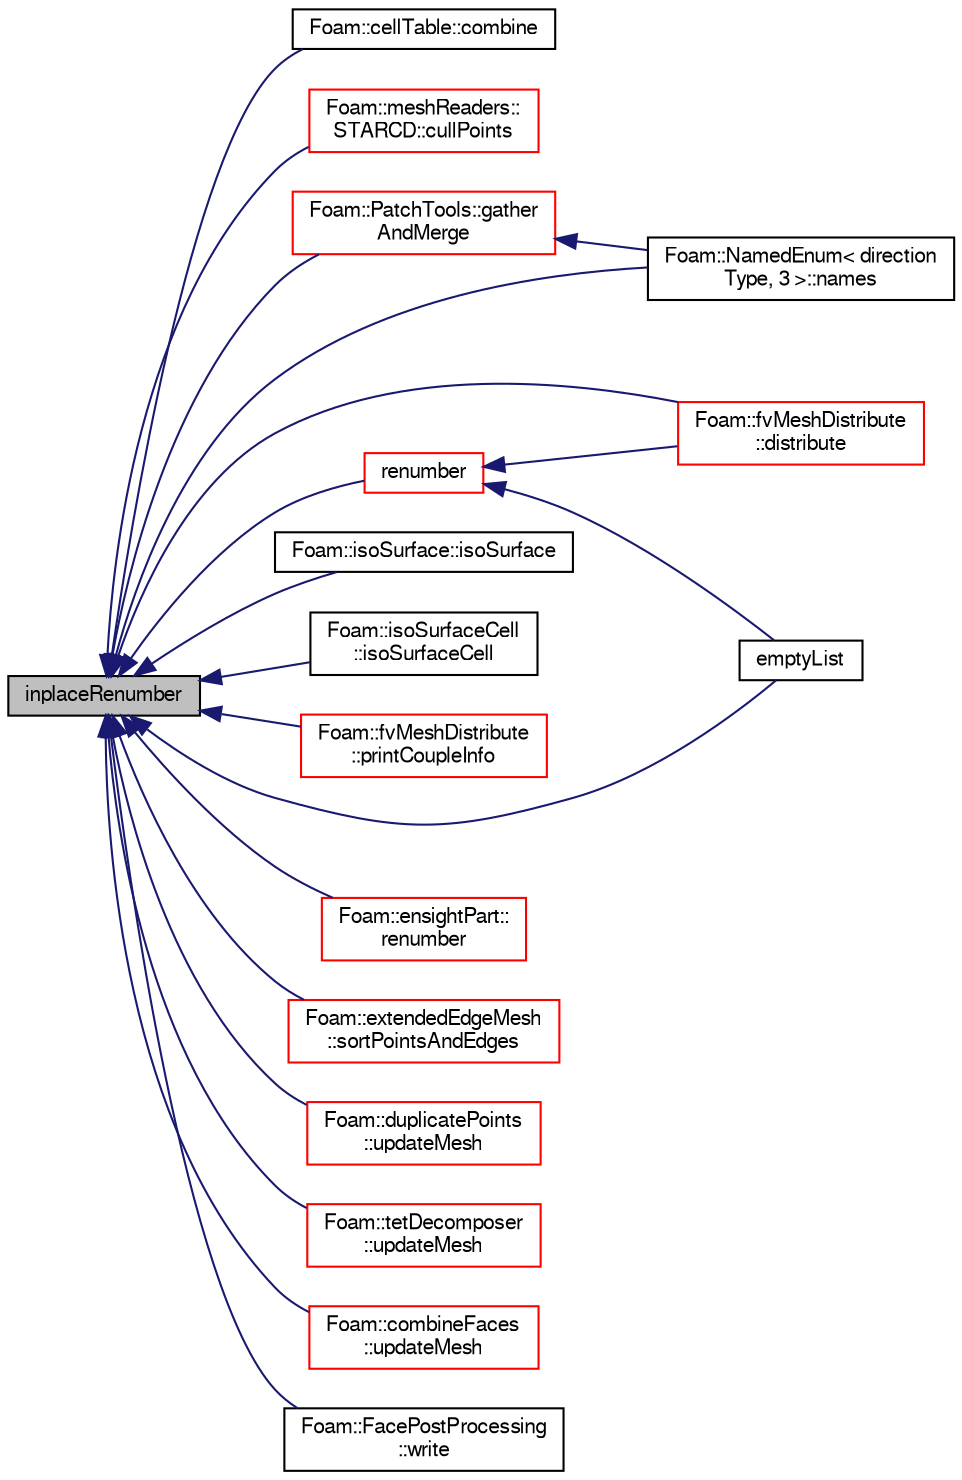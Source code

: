 digraph "inplaceRenumber"
{
  bgcolor="transparent";
  edge [fontname="FreeSans",fontsize="10",labelfontname="FreeSans",labelfontsize="10"];
  node [fontname="FreeSans",fontsize="10",shape=record];
  rankdir="LR";
  Node8628 [label="inplaceRenumber",height=0.2,width=0.4,color="black", fillcolor="grey75", style="filled", fontcolor="black"];
  Node8628 -> Node8629 [dir="back",color="midnightblue",fontsize="10",style="solid",fontname="FreeSans"];
  Node8629 [label="Foam::cellTable::combine",height=0.2,width=0.4,color="black",URL="$a21342.html#a8f772dc348dc8f16911640a1c4157cb2",tooltip="Combine tableIds together. "];
  Node8628 -> Node8630 [dir="back",color="midnightblue",fontsize="10",style="solid",fontname="FreeSans"];
  Node8630 [label="Foam::meshReaders::\lSTARCD::cullPoints",height=0.2,width=0.4,color="red",URL="$a21334.html#a9cf5a7beabb5d847accad5ac5db12d89",tooltip="Remove unused points. "];
  Node8628 -> Node8632 [dir="back",color="midnightblue",fontsize="10",style="solid",fontname="FreeSans"];
  Node8632 [label="Foam::fvMeshDistribute\l::distribute",height=0.2,width=0.4,color="red",URL="$a21454.html#acb11a389cf765470aea69d37a526cf1f",tooltip="Send cells to neighbours according to distribution. "];
  Node8628 -> Node8642 [dir="back",color="midnightblue",fontsize="10",style="solid",fontname="FreeSans"];
  Node8642 [label="emptyList",height=0.2,width=0.4,color="black",URL="$a21124.html#aac3dd6ff6f51f3841ba88a3adb29e073",tooltip="Return reference to zero-sized list. Compare to List::null() which returns. "];
  Node8628 -> Node8643 [dir="back",color="midnightblue",fontsize="10",style="solid",fontname="FreeSans"];
  Node8643 [label="Foam::PatchTools::gather\lAndMerge",height=0.2,width=0.4,color="red",URL="$a27526.html#a5bb23f3c6784eb0278a73cd0297be66a",tooltip="Gather points and faces onto master and merge into single patch. "];
  Node8643 -> Node8644 [dir="back",color="midnightblue",fontsize="10",style="solid",fontname="FreeSans"];
  Node8644 [label="Foam::NamedEnum\< direction\lType, 3 \>::names",height=0.2,width=0.4,color="black",URL="$a25998.html#a7350da3a0edd92cd11e6c479c9967dc8"];
  Node8628 -> Node8646 [dir="back",color="midnightblue",fontsize="10",style="solid",fontname="FreeSans"];
  Node8646 [label="Foam::isoSurface::isoSurface",height=0.2,width=0.4,color="black",URL="$a29346.html#a2d3f6322d0523951b389b2245851396f",tooltip="Construct from cell values and point values. Uses boundaryField. "];
  Node8628 -> Node8647 [dir="back",color="midnightblue",fontsize="10",style="solid",fontname="FreeSans"];
  Node8647 [label="Foam::isoSurfaceCell\l::isoSurfaceCell",height=0.2,width=0.4,color="black",URL="$a29350.html#a493a4ed208fd259e349c3f01290ccccc",tooltip="Construct from dictionary. "];
  Node8628 -> Node8644 [dir="back",color="midnightblue",fontsize="10",style="solid",fontname="FreeSans"];
  Node8628 -> Node8648 [dir="back",color="midnightblue",fontsize="10",style="solid",fontname="FreeSans"];
  Node8648 [label="Foam::fvMeshDistribute\l::printCoupleInfo",height=0.2,width=0.4,color="red",URL="$a21454.html#a0b2e9e5ba94679bbc5d807ecf02687e2",tooltip="Print some info on coupling data. "];
  Node8628 -> Node8650 [dir="back",color="midnightblue",fontsize="10",style="solid",fontname="FreeSans"];
  Node8650 [label="renumber",height=0.2,width=0.4,color="red",URL="$a21124.html#a495791c4d9e97a9fb63adc1124e336dd",tooltip="Renumber the values (not the indices) of a list. "];
  Node8650 -> Node8632 [dir="back",color="midnightblue",fontsize="10",style="solid",fontname="FreeSans"];
  Node8650 -> Node8642 [dir="back",color="midnightblue",fontsize="10",style="solid",fontname="FreeSans"];
  Node8628 -> Node8666 [dir="back",color="midnightblue",fontsize="10",style="solid",fontname="FreeSans"];
  Node8666 [label="Foam::ensightPart::\lrenumber",height=0.2,width=0.4,color="red",URL="$a21306.html#a62eac707d87891019fda9569c2682cf9",tooltip="renumber elements "];
  Node8628 -> Node8670 [dir="back",color="midnightblue",fontsize="10",style="solid",fontname="FreeSans"];
  Node8670 [label="Foam::extendedEdgeMesh\l::sortPointsAndEdges",height=0.2,width=0.4,color="red",URL="$a21786.html#a35042787bb1f37f3e2695d3b48e313b0"];
  Node8628 -> Node8672 [dir="back",color="midnightblue",fontsize="10",style="solid",fontname="FreeSans"];
  Node8672 [label="Foam::duplicatePoints\l::updateMesh",height=0.2,width=0.4,color="red",URL="$a21638.html#ad57565956fd4064299f4bd3c4eebb1d4",tooltip="Force recalculation of locally stored data on topological change. "];
  Node8628 -> Node8674 [dir="back",color="midnightblue",fontsize="10",style="solid",fontname="FreeSans"];
  Node8674 [label="Foam::tetDecomposer\l::updateMesh",height=0.2,width=0.4,color="red",URL="$a21726.html#ad57565956fd4064299f4bd3c4eebb1d4",tooltip="Force recalculation of locally stored data on topological change. "];
  Node8628 -> Node8676 [dir="back",color="midnightblue",fontsize="10",style="solid",fontname="FreeSans"];
  Node8676 [label="Foam::combineFaces\l::updateMesh",height=0.2,width=0.4,color="red",URL="$a21634.html#ad57565956fd4064299f4bd3c4eebb1d4",tooltip="Force recalculation of locally stored data on topological change. "];
  Node8628 -> Node8677 [dir="back",color="midnightblue",fontsize="10",style="solid",fontname="FreeSans"];
  Node8677 [label="Foam::FacePostProcessing\l::write",height=0.2,width=0.4,color="black",URL="$a23978.html#aac759501cf6c7895a70eecbef0226ae1",tooltip="Write post-processing info. "];
}

